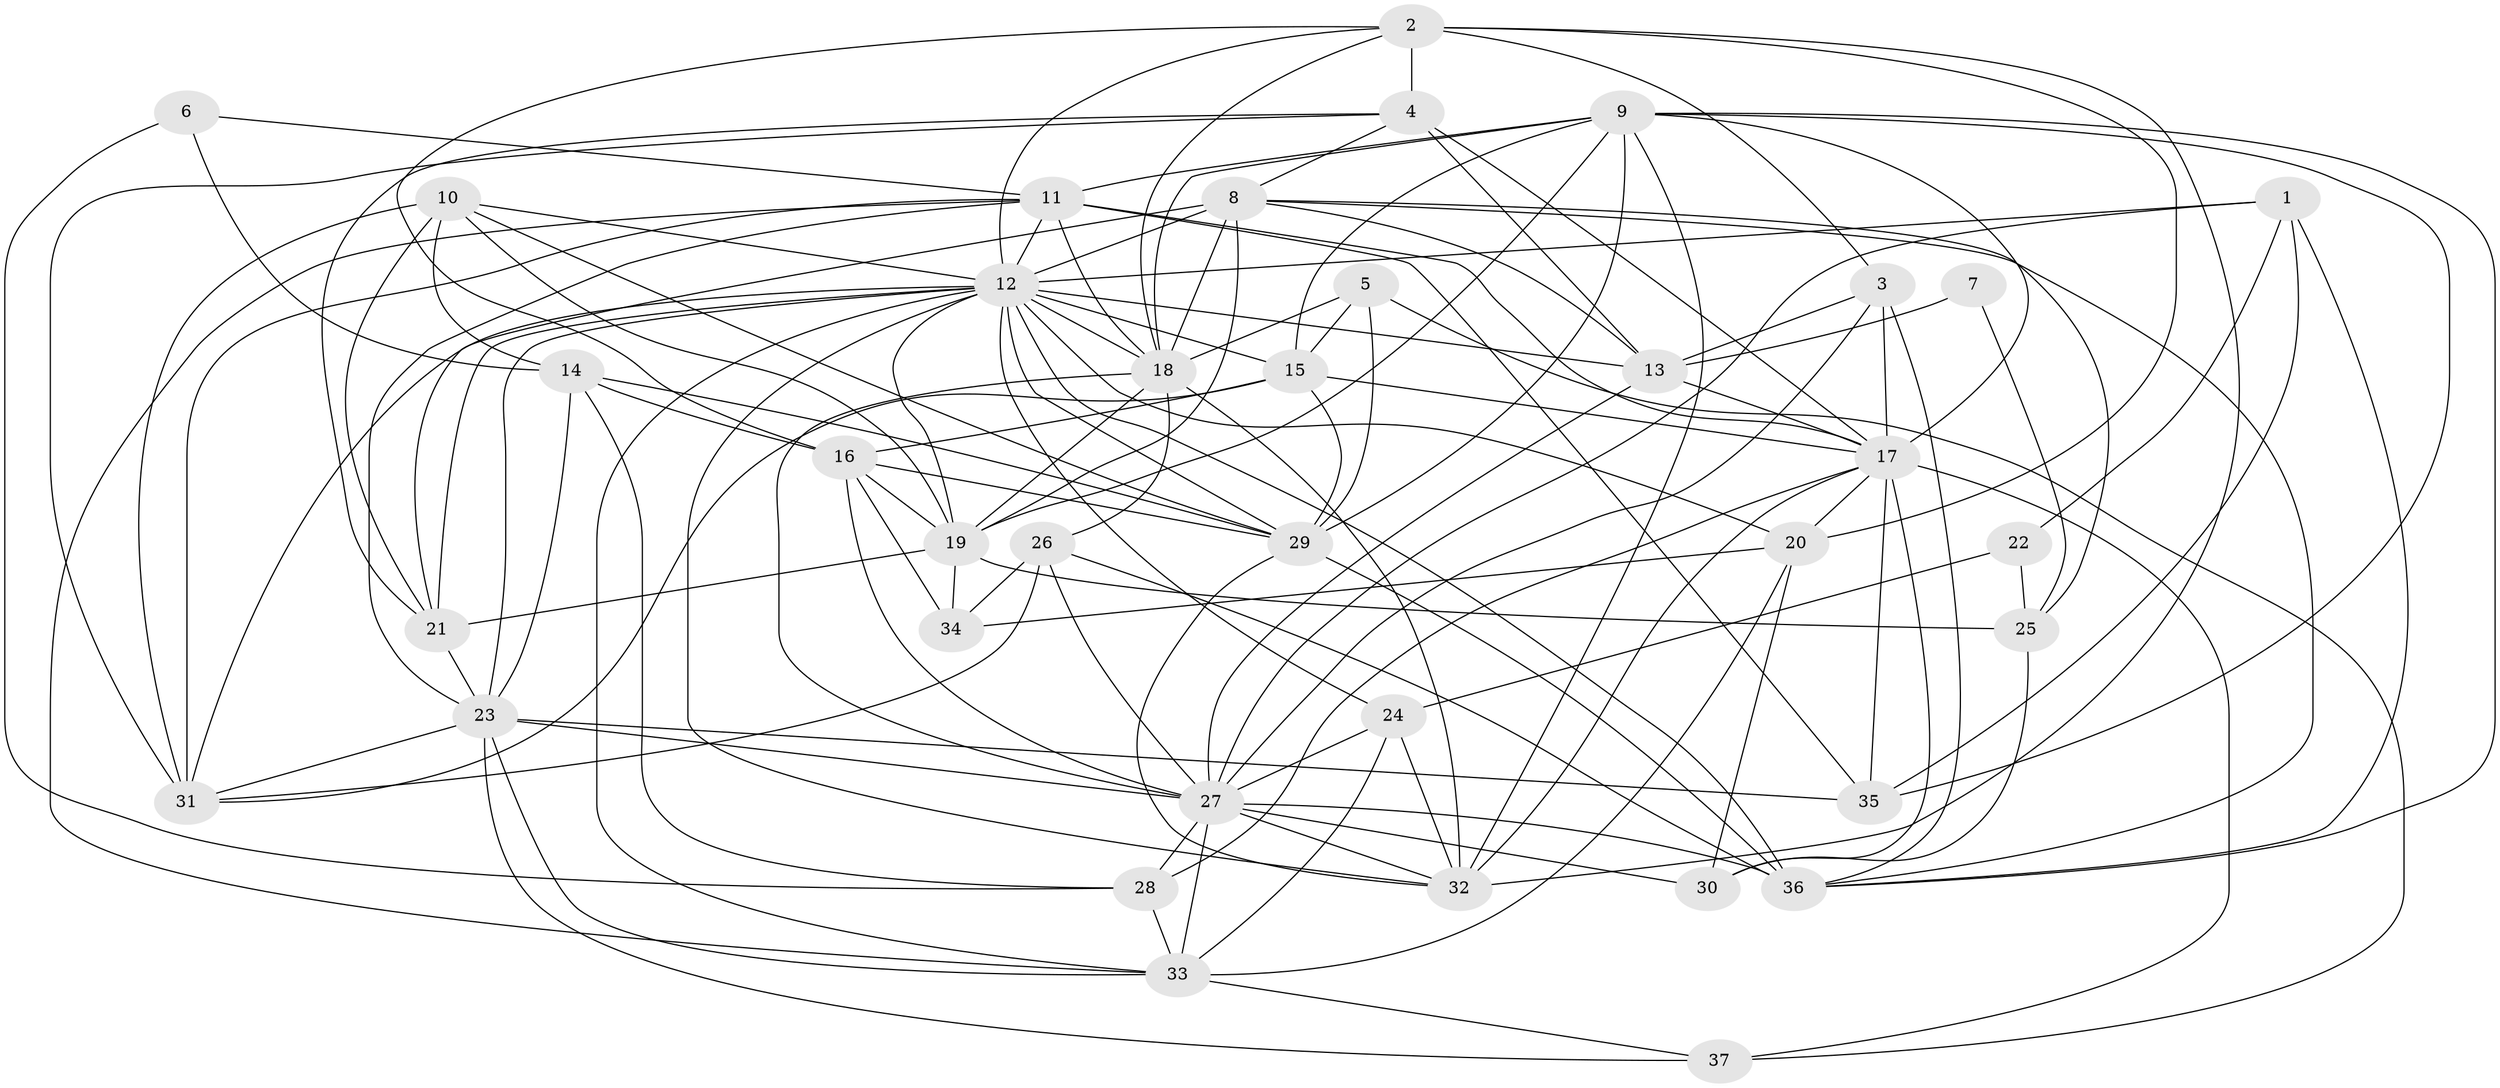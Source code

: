 // original degree distribution, {3: 0.29411764705882354, 2: 0.09243697478991597, 4: 0.3025210084033613, 6: 0.09243697478991597, 5: 0.18487394957983194, 8: 0.008403361344537815, 7: 0.025210084033613446}
// Generated by graph-tools (version 1.1) at 2025/51/03/04/25 22:51:07]
// undirected, 37 vertices, 127 edges
graph export_dot {
  node [color=gray90,style=filled];
  1;
  2;
  3;
  4;
  5;
  6;
  7;
  8;
  9;
  10;
  11;
  12;
  13;
  14;
  15;
  16;
  17;
  18;
  19;
  20;
  21;
  22;
  23;
  24;
  25;
  26;
  27;
  28;
  29;
  30;
  31;
  32;
  33;
  34;
  35;
  36;
  37;
  1 -- 12 [weight=2.0];
  1 -- 22 [weight=1.0];
  1 -- 27 [weight=1.0];
  1 -- 35 [weight=1.0];
  1 -- 36 [weight=1.0];
  2 -- 3 [weight=1.0];
  2 -- 4 [weight=1.0];
  2 -- 12 [weight=1.0];
  2 -- 16 [weight=1.0];
  2 -- 18 [weight=1.0];
  2 -- 20 [weight=1.0];
  2 -- 32 [weight=1.0];
  3 -- 13 [weight=1.0];
  3 -- 17 [weight=1.0];
  3 -- 27 [weight=2.0];
  3 -- 36 [weight=1.0];
  4 -- 8 [weight=1.0];
  4 -- 13 [weight=1.0];
  4 -- 17 [weight=2.0];
  4 -- 21 [weight=1.0];
  4 -- 31 [weight=1.0];
  5 -- 15 [weight=1.0];
  5 -- 18 [weight=1.0];
  5 -- 29 [weight=3.0];
  5 -- 37 [weight=1.0];
  6 -- 11 [weight=1.0];
  6 -- 14 [weight=1.0];
  6 -- 28 [weight=1.0];
  7 -- 13 [weight=1.0];
  7 -- 25 [weight=2.0];
  8 -- 12 [weight=1.0];
  8 -- 13 [weight=1.0];
  8 -- 18 [weight=1.0];
  8 -- 19 [weight=2.0];
  8 -- 21 [weight=2.0];
  8 -- 25 [weight=1.0];
  8 -- 36 [weight=1.0];
  9 -- 11 [weight=1.0];
  9 -- 15 [weight=1.0];
  9 -- 17 [weight=1.0];
  9 -- 18 [weight=3.0];
  9 -- 19 [weight=1.0];
  9 -- 29 [weight=1.0];
  9 -- 32 [weight=2.0];
  9 -- 35 [weight=1.0];
  9 -- 36 [weight=1.0];
  10 -- 12 [weight=1.0];
  10 -- 14 [weight=1.0];
  10 -- 19 [weight=2.0];
  10 -- 21 [weight=1.0];
  10 -- 29 [weight=1.0];
  10 -- 31 [weight=2.0];
  11 -- 12 [weight=1.0];
  11 -- 17 [weight=3.0];
  11 -- 18 [weight=2.0];
  11 -- 23 [weight=1.0];
  11 -- 31 [weight=2.0];
  11 -- 33 [weight=1.0];
  11 -- 35 [weight=1.0];
  12 -- 13 [weight=1.0];
  12 -- 15 [weight=1.0];
  12 -- 18 [weight=1.0];
  12 -- 19 [weight=1.0];
  12 -- 20 [weight=1.0];
  12 -- 21 [weight=1.0];
  12 -- 23 [weight=1.0];
  12 -- 24 [weight=1.0];
  12 -- 29 [weight=1.0];
  12 -- 31 [weight=1.0];
  12 -- 32 [weight=1.0];
  12 -- 33 [weight=1.0];
  12 -- 36 [weight=2.0];
  13 -- 17 [weight=1.0];
  13 -- 27 [weight=1.0];
  14 -- 16 [weight=2.0];
  14 -- 23 [weight=1.0];
  14 -- 28 [weight=1.0];
  14 -- 29 [weight=1.0];
  15 -- 16 [weight=1.0];
  15 -- 17 [weight=2.0];
  15 -- 29 [weight=1.0];
  15 -- 31 [weight=1.0];
  16 -- 19 [weight=1.0];
  16 -- 27 [weight=1.0];
  16 -- 29 [weight=1.0];
  16 -- 34 [weight=1.0];
  17 -- 20 [weight=1.0];
  17 -- 28 [weight=1.0];
  17 -- 30 [weight=1.0];
  17 -- 32 [weight=1.0];
  17 -- 35 [weight=2.0];
  17 -- 37 [weight=1.0];
  18 -- 19 [weight=1.0];
  18 -- 26 [weight=1.0];
  18 -- 27 [weight=1.0];
  18 -- 32 [weight=1.0];
  19 -- 21 [weight=1.0];
  19 -- 25 [weight=3.0];
  19 -- 34 [weight=1.0];
  20 -- 30 [weight=1.0];
  20 -- 33 [weight=1.0];
  20 -- 34 [weight=1.0];
  21 -- 23 [weight=2.0];
  22 -- 24 [weight=1.0];
  22 -- 25 [weight=2.0];
  23 -- 27 [weight=3.0];
  23 -- 31 [weight=1.0];
  23 -- 33 [weight=1.0];
  23 -- 35 [weight=1.0];
  23 -- 37 [weight=1.0];
  24 -- 27 [weight=1.0];
  24 -- 32 [weight=1.0];
  24 -- 33 [weight=1.0];
  25 -- 30 [weight=1.0];
  26 -- 27 [weight=1.0];
  26 -- 31 [weight=1.0];
  26 -- 34 [weight=2.0];
  26 -- 36 [weight=1.0];
  27 -- 28 [weight=1.0];
  27 -- 30 [weight=1.0];
  27 -- 32 [weight=1.0];
  27 -- 33 [weight=1.0];
  27 -- 36 [weight=1.0];
  28 -- 33 [weight=1.0];
  29 -- 32 [weight=1.0];
  29 -- 36 [weight=1.0];
  33 -- 37 [weight=1.0];
}
